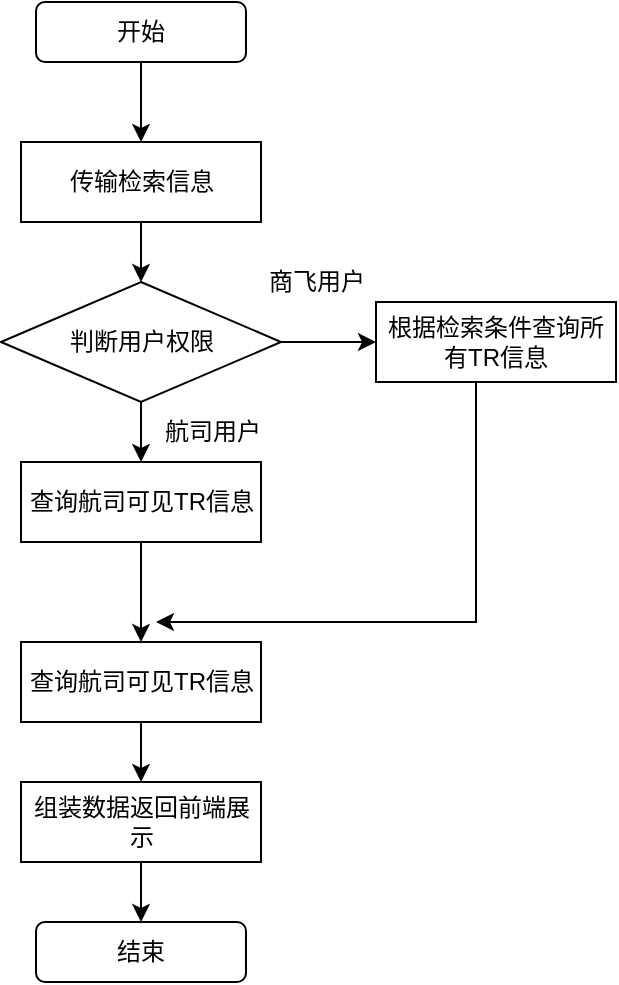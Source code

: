 <mxfile version="20.7.4" type="github">
  <diagram id="C5RBs43oDa-KdzZeNtuy" name="Page-1">
    <mxGraphModel dx="875" dy="431" grid="1" gridSize="10" guides="1" tooltips="1" connect="1" arrows="1" fold="1" page="1" pageScale="1" pageWidth="827" pageHeight="1169" math="0" shadow="0">
      <root>
        <mxCell id="WIyWlLk6GJQsqaUBKTNV-0" />
        <mxCell id="WIyWlLk6GJQsqaUBKTNV-1" parent="WIyWlLk6GJQsqaUBKTNV-0" />
        <mxCell id="yvMDREzffPp9P_JAuTgc-2" style="edgeStyle=orthogonalEdgeStyle;rounded=0;orthogonalLoop=1;jettySize=auto;html=1;entryX=0.5;entryY=0;entryDx=0;entryDy=0;" edge="1" parent="WIyWlLk6GJQsqaUBKTNV-1" source="WIyWlLk6GJQsqaUBKTNV-3" target="yvMDREzffPp9P_JAuTgc-0">
          <mxGeometry relative="1" as="geometry" />
        </mxCell>
        <mxCell id="WIyWlLk6GJQsqaUBKTNV-3" value="开始" style="rounded=1;whiteSpace=wrap;html=1;fontSize=12;glass=0;strokeWidth=1;shadow=0;" parent="WIyWlLk6GJQsqaUBKTNV-1" vertex="1">
          <mxGeometry x="170" y="90" width="105" height="30" as="geometry" />
        </mxCell>
        <mxCell id="yvMDREzffPp9P_JAuTgc-5" style="edgeStyle=orthogonalEdgeStyle;rounded=0;orthogonalLoop=1;jettySize=auto;html=1;entryX=0.5;entryY=0;entryDx=0;entryDy=0;" edge="1" parent="WIyWlLk6GJQsqaUBKTNV-1" source="yvMDREzffPp9P_JAuTgc-0" target="yvMDREzffPp9P_JAuTgc-4">
          <mxGeometry relative="1" as="geometry" />
        </mxCell>
        <mxCell id="yvMDREzffPp9P_JAuTgc-0" value="传输检索信息" style="rounded=0;whiteSpace=wrap;html=1;" vertex="1" parent="WIyWlLk6GJQsqaUBKTNV-1">
          <mxGeometry x="162.5" y="160" width="120" height="40" as="geometry" />
        </mxCell>
        <mxCell id="yvMDREzffPp9P_JAuTgc-7" style="edgeStyle=orthogonalEdgeStyle;rounded=0;orthogonalLoop=1;jettySize=auto;html=1;entryX=0;entryY=0.5;entryDx=0;entryDy=0;" edge="1" parent="WIyWlLk6GJQsqaUBKTNV-1" source="yvMDREzffPp9P_JAuTgc-4" target="yvMDREzffPp9P_JAuTgc-6">
          <mxGeometry relative="1" as="geometry" />
        </mxCell>
        <mxCell id="yvMDREzffPp9P_JAuTgc-9" style="edgeStyle=orthogonalEdgeStyle;rounded=0;orthogonalLoop=1;jettySize=auto;html=1;" edge="1" parent="WIyWlLk6GJQsqaUBKTNV-1" source="yvMDREzffPp9P_JAuTgc-4" target="yvMDREzffPp9P_JAuTgc-8">
          <mxGeometry relative="1" as="geometry" />
        </mxCell>
        <mxCell id="yvMDREzffPp9P_JAuTgc-4" value="判断用户权限" style="rhombus;whiteSpace=wrap;html=1;" vertex="1" parent="WIyWlLk6GJQsqaUBKTNV-1">
          <mxGeometry x="152.5" y="230" width="140" height="60" as="geometry" />
        </mxCell>
        <mxCell id="yvMDREzffPp9P_JAuTgc-14" style="edgeStyle=orthogonalEdgeStyle;rounded=0;orthogonalLoop=1;jettySize=auto;html=1;" edge="1" parent="WIyWlLk6GJQsqaUBKTNV-1" source="yvMDREzffPp9P_JAuTgc-6">
          <mxGeometry relative="1" as="geometry">
            <mxPoint x="230" y="400" as="targetPoint" />
            <Array as="points">
              <mxPoint x="390" y="400" />
            </Array>
          </mxGeometry>
        </mxCell>
        <mxCell id="yvMDREzffPp9P_JAuTgc-6" value="根据检索条件查询所有TR信息" style="rounded=0;whiteSpace=wrap;html=1;fontStyle=0" vertex="1" parent="WIyWlLk6GJQsqaUBKTNV-1">
          <mxGeometry x="340" y="240" width="120" height="40" as="geometry" />
        </mxCell>
        <mxCell id="yvMDREzffPp9P_JAuTgc-13" style="edgeStyle=orthogonalEdgeStyle;rounded=0;orthogonalLoop=1;jettySize=auto;html=1;entryX=0.5;entryY=0;entryDx=0;entryDy=0;" edge="1" parent="WIyWlLk6GJQsqaUBKTNV-1" source="yvMDREzffPp9P_JAuTgc-8" target="yvMDREzffPp9P_JAuTgc-12">
          <mxGeometry relative="1" as="geometry" />
        </mxCell>
        <mxCell id="yvMDREzffPp9P_JAuTgc-8" value="查询航司可见TR信息" style="rounded=0;whiteSpace=wrap;html=1;" vertex="1" parent="WIyWlLk6GJQsqaUBKTNV-1">
          <mxGeometry x="162.5" y="320" width="120" height="40" as="geometry" />
        </mxCell>
        <mxCell id="yvMDREzffPp9P_JAuTgc-10" value="商飞用户" style="text;html=1;align=center;verticalAlign=middle;resizable=0;points=[];autosize=1;strokeColor=none;fillColor=none;" vertex="1" parent="WIyWlLk6GJQsqaUBKTNV-1">
          <mxGeometry x="275" y="215" width="70" height="30" as="geometry" />
        </mxCell>
        <mxCell id="yvMDREzffPp9P_JAuTgc-11" value="航司用户" style="text;html=1;align=center;verticalAlign=middle;resizable=0;points=[];autosize=1;strokeColor=none;fillColor=none;" vertex="1" parent="WIyWlLk6GJQsqaUBKTNV-1">
          <mxGeometry x="222.5" y="290" width="70" height="30" as="geometry" />
        </mxCell>
        <mxCell id="yvMDREzffPp9P_JAuTgc-16" style="edgeStyle=orthogonalEdgeStyle;rounded=0;orthogonalLoop=1;jettySize=auto;html=1;entryX=0.5;entryY=0;entryDx=0;entryDy=0;" edge="1" parent="WIyWlLk6GJQsqaUBKTNV-1" source="yvMDREzffPp9P_JAuTgc-12" target="yvMDREzffPp9P_JAuTgc-15">
          <mxGeometry relative="1" as="geometry" />
        </mxCell>
        <mxCell id="yvMDREzffPp9P_JAuTgc-12" value="查询航司可见TR信息" style="rounded=0;whiteSpace=wrap;html=1;" vertex="1" parent="WIyWlLk6GJQsqaUBKTNV-1">
          <mxGeometry x="162.5" y="410" width="120" height="40" as="geometry" />
        </mxCell>
        <mxCell id="yvMDREzffPp9P_JAuTgc-18" style="edgeStyle=orthogonalEdgeStyle;rounded=0;orthogonalLoop=1;jettySize=auto;html=1;entryX=0.5;entryY=0;entryDx=0;entryDy=0;" edge="1" parent="WIyWlLk6GJQsqaUBKTNV-1" source="yvMDREzffPp9P_JAuTgc-15" target="yvMDREzffPp9P_JAuTgc-17">
          <mxGeometry relative="1" as="geometry" />
        </mxCell>
        <mxCell id="yvMDREzffPp9P_JAuTgc-15" value="组装数据返回前端展示" style="rounded=0;whiteSpace=wrap;html=1;" vertex="1" parent="WIyWlLk6GJQsqaUBKTNV-1">
          <mxGeometry x="162.5" y="480" width="120" height="40" as="geometry" />
        </mxCell>
        <mxCell id="yvMDREzffPp9P_JAuTgc-17" value="结束" style="rounded=1;whiteSpace=wrap;html=1;fontSize=12;glass=0;strokeWidth=1;shadow=0;" vertex="1" parent="WIyWlLk6GJQsqaUBKTNV-1">
          <mxGeometry x="170" y="550" width="105" height="30" as="geometry" />
        </mxCell>
      </root>
    </mxGraphModel>
  </diagram>
</mxfile>
